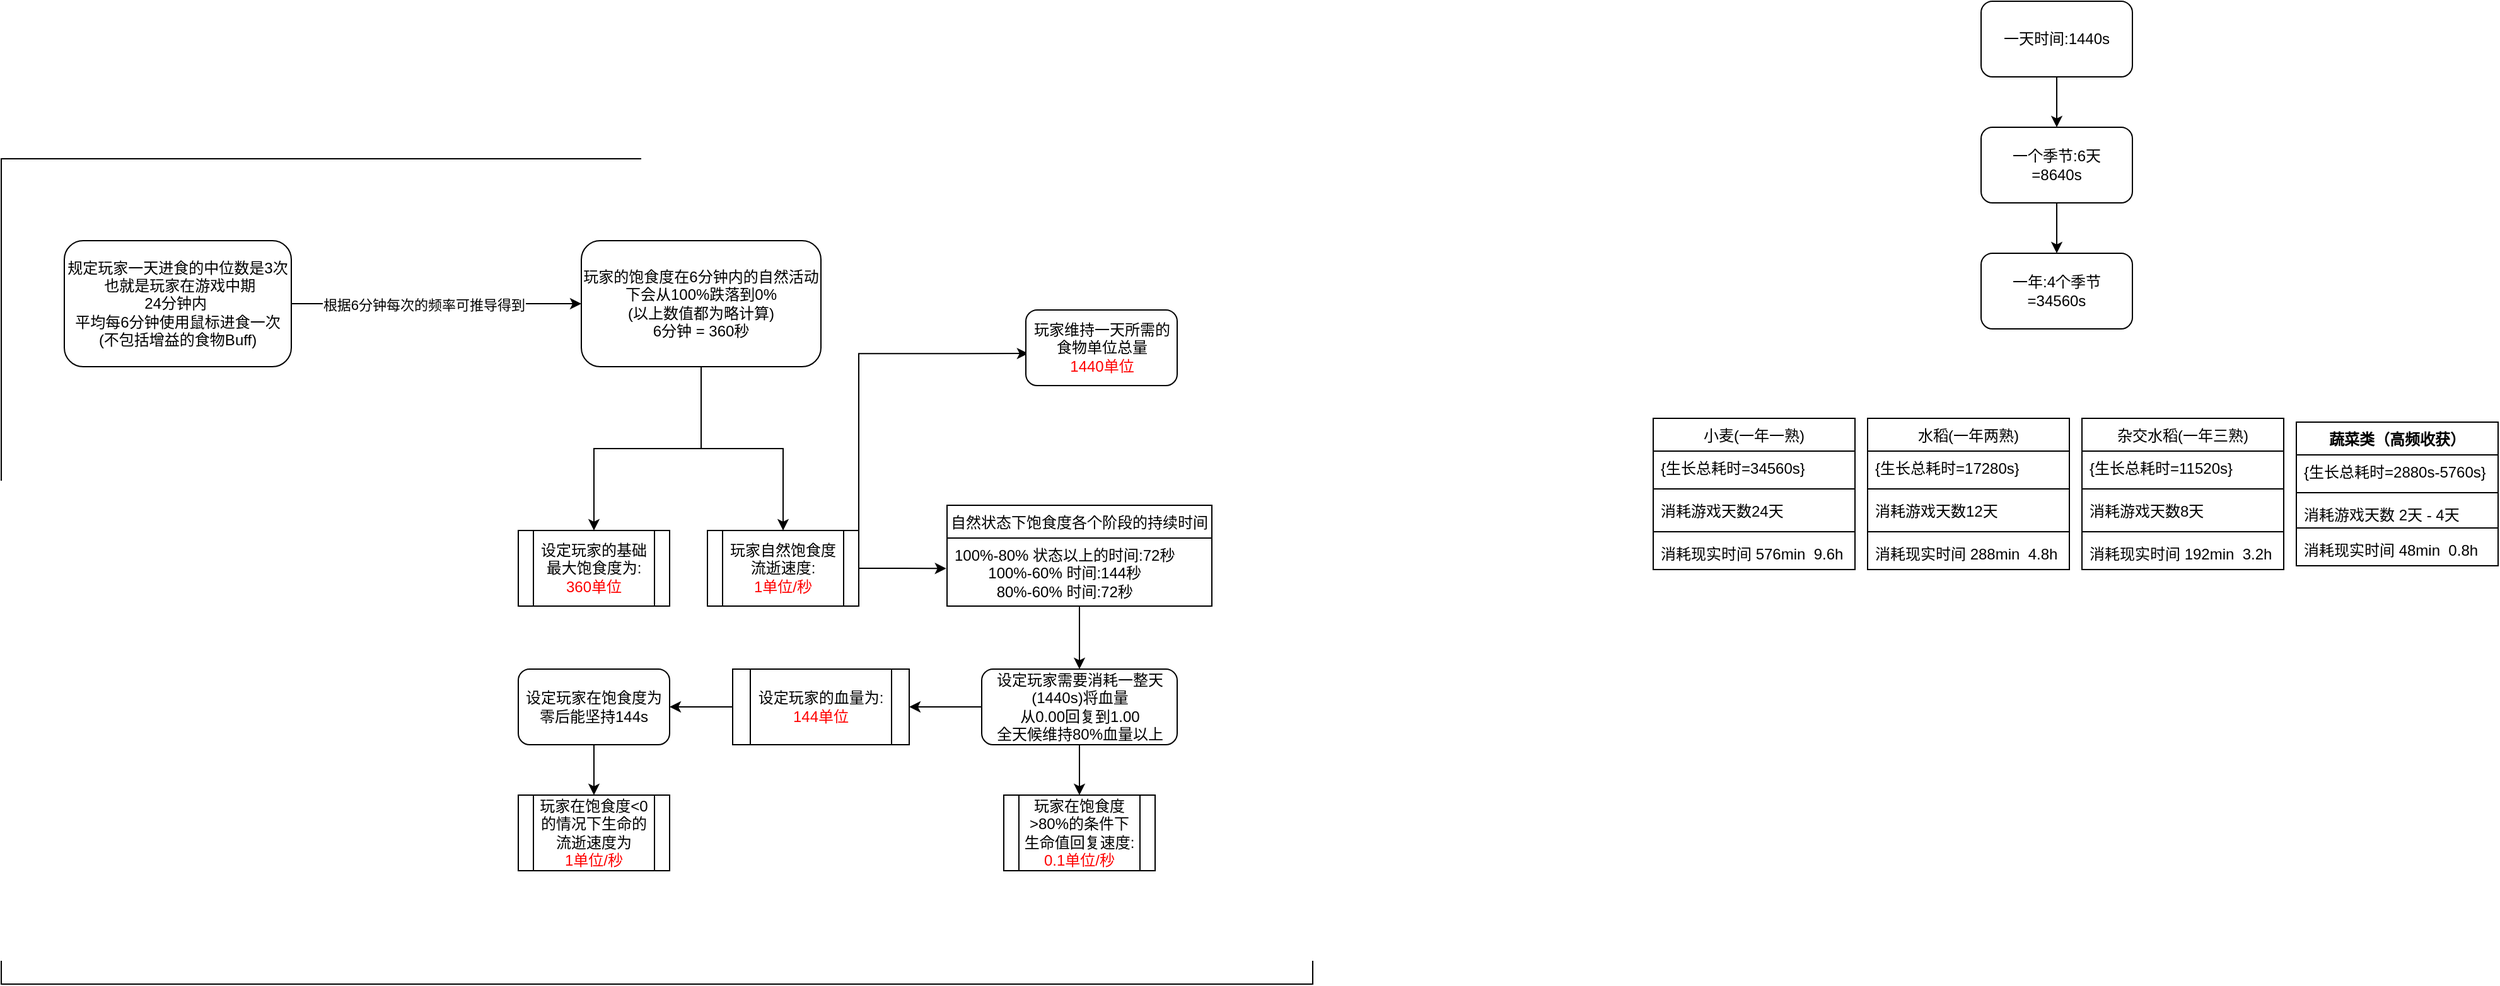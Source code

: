 <mxfile version="26.2.15">
  <diagram id="bRi_iZHggD-AGo6ihj1B" name="5/19">
    <mxGraphModel dx="1554" dy="922" grid="1" gridSize="10" guides="1" tooltips="1" connect="1" arrows="1" fold="1" page="1" pageScale="1" pageWidth="827" pageHeight="1169" math="0" shadow="0">
      <root>
        <mxCell id="0" />
        <mxCell id="1" parent="0" />
        <mxCell id="Qvv5qwY-nP6G416FZWJI-56" value="" style="rounded=0;whiteSpace=wrap;html=1;" vertex="1" parent="1">
          <mxGeometry x="30" y="435" width="1040" height="655" as="geometry" />
        </mxCell>
        <mxCell id="Qvv5qwY-nP6G416FZWJI-3" value="规定玩家一天进食的中位数是3次&lt;div&gt;&amp;nbsp;也就是玩家在游戏中期&lt;/div&gt;&lt;div&gt;&lt;span style=&quot;background-color: transparent; color: light-dark(rgb(0, 0, 0), rgb(255, 255, 255));&quot;&gt;24分钟内&amp;nbsp;&lt;/span&gt;&lt;/div&gt;&lt;div&gt;平均每6分钟使用鼠标进食一次(不包括增益的食物Buff)&lt;/div&gt;" style="rounded=1;whiteSpace=wrap;html=1;" vertex="1" parent="1">
          <mxGeometry x="80" y="500" width="180" height="100" as="geometry" />
        </mxCell>
        <mxCell id="Qvv5qwY-nP6G416FZWJI-11" style="edgeStyle=orthogonalEdgeStyle;rounded=0;orthogonalLoop=1;jettySize=auto;html=1;entryX=0.5;entryY=0;entryDx=0;entryDy=0;" edge="1" parent="1" source="Qvv5qwY-nP6G416FZWJI-7" target="Qvv5qwY-nP6G416FZWJI-10">
          <mxGeometry relative="1" as="geometry" />
        </mxCell>
        <mxCell id="Qvv5qwY-nP6G416FZWJI-14" style="edgeStyle=orthogonalEdgeStyle;rounded=0;orthogonalLoop=1;jettySize=auto;html=1;entryX=0.5;entryY=0;entryDx=0;entryDy=0;" edge="1" parent="1" source="Qvv5qwY-nP6G416FZWJI-7" target="Qvv5qwY-nP6G416FZWJI-13">
          <mxGeometry relative="1" as="geometry" />
        </mxCell>
        <mxCell id="Qvv5qwY-nP6G416FZWJI-7" value="玩家的饱食度在6分钟内的自然活动&lt;div&gt;下会从100%跌落到0%&lt;/div&gt;&lt;div&gt;(以上数值都为略计算)&lt;div&gt;6分钟 = 360秒&lt;/div&gt;&lt;/div&gt;" style="rounded=1;whiteSpace=wrap;html=1;" vertex="1" parent="1">
          <mxGeometry x="490" y="500" width="190" height="100" as="geometry" />
        </mxCell>
        <mxCell id="Qvv5qwY-nP6G416FZWJI-8" style="edgeStyle=orthogonalEdgeStyle;rounded=0;orthogonalLoop=1;jettySize=auto;html=1;entryX=0;entryY=0.5;entryDx=0;entryDy=0;" edge="1" parent="1" source="Qvv5qwY-nP6G416FZWJI-3" target="Qvv5qwY-nP6G416FZWJI-7">
          <mxGeometry relative="1" as="geometry">
            <mxPoint x="490" y="550" as="targetPoint" />
          </mxGeometry>
        </mxCell>
        <mxCell id="Qvv5qwY-nP6G416FZWJI-9" value="根据6分钟每次的频率可推导得到" style="edgeLabel;html=1;align=center;verticalAlign=middle;resizable=0;points=[];" vertex="1" connectable="0" parent="Qvv5qwY-nP6G416FZWJI-8">
          <mxGeometry x="-0.085" y="-1" relative="1" as="geometry">
            <mxPoint as="offset" />
          </mxGeometry>
        </mxCell>
        <mxCell id="Qvv5qwY-nP6G416FZWJI-10" value="&lt;div&gt;设定玩家的基础最大饱食度为:&lt;/div&gt;&lt;div&gt;&lt;font style=&quot;color: rgb(255, 0, 0);&quot;&gt;360单位&lt;/font&gt;&lt;/div&gt;" style="shape=process;whiteSpace=wrap;html=1;backgroundOutline=1;" vertex="1" parent="1">
          <mxGeometry x="440" y="730" width="120" height="60" as="geometry" />
        </mxCell>
        <mxCell id="Qvv5qwY-nP6G416FZWJI-22" style="edgeStyle=orthogonalEdgeStyle;rounded=0;orthogonalLoop=1;jettySize=auto;html=1;entryX=-0.003;entryY=0.447;entryDx=0;entryDy=0;entryPerimeter=0;" edge="1" parent="1" source="Qvv5qwY-nP6G416FZWJI-13" target="Qvv5qwY-nP6G416FZWJI-24">
          <mxGeometry relative="1" as="geometry">
            <mxPoint x="750" y="760" as="targetPoint" />
          </mxGeometry>
        </mxCell>
        <mxCell id="Qvv5qwY-nP6G416FZWJI-49" style="edgeStyle=orthogonalEdgeStyle;rounded=0;orthogonalLoop=1;jettySize=auto;html=1;entryX=0.016;entryY=0.576;entryDx=0;entryDy=0;entryPerimeter=0;" edge="1" parent="1" source="Qvv5qwY-nP6G416FZWJI-13" target="Qvv5qwY-nP6G416FZWJI-47">
          <mxGeometry relative="1" as="geometry">
            <mxPoint x="830" y="590" as="targetPoint" />
            <Array as="points">
              <mxPoint x="710" y="590" />
            </Array>
          </mxGeometry>
        </mxCell>
        <mxCell id="Qvv5qwY-nP6G416FZWJI-13" value="玩家自然饱食度流逝速度:&lt;div&gt;&lt;font style=&quot;color: rgb(255, 0, 0);&quot;&gt;1单位/秒&lt;/font&gt;&lt;/div&gt;" style="shape=process;whiteSpace=wrap;html=1;backgroundOutline=1;" vertex="1" parent="1">
          <mxGeometry x="590" y="730" width="120" height="60" as="geometry" />
        </mxCell>
        <mxCell id="Qvv5qwY-nP6G416FZWJI-45" value="" style="edgeStyle=orthogonalEdgeStyle;rounded=0;orthogonalLoop=1;jettySize=auto;html=1;" edge="1" parent="1" source="Qvv5qwY-nP6G416FZWJI-17" target="Qvv5qwY-nP6G416FZWJI-42">
          <mxGeometry relative="1" as="geometry" />
        </mxCell>
        <mxCell id="Qvv5qwY-nP6G416FZWJI-17" value="设定玩家的血量为:&lt;div&gt;&lt;font style=&quot;color: rgb(255, 0, 0);&quot;&gt;144单位&lt;/font&gt;&lt;/div&gt;" style="shape=process;whiteSpace=wrap;html=1;backgroundOutline=1;" vertex="1" parent="1">
          <mxGeometry x="610" y="840" width="140" height="60" as="geometry" />
        </mxCell>
        <mxCell id="Qvv5qwY-nP6G416FZWJI-19" value="玩家在饱食度&amp;lt;0的情况下生命的流逝速度为&lt;div&gt;&lt;font style=&quot;color: rgb(255, 0, 0);&quot;&gt;1单位/秒&lt;/font&gt;&lt;/div&gt;" style="shape=process;whiteSpace=wrap;html=1;backgroundOutline=1;" vertex="1" parent="1">
          <mxGeometry x="440" y="940" width="120" height="60" as="geometry" />
        </mxCell>
        <mxCell id="Qvv5qwY-nP6G416FZWJI-36" style="edgeStyle=orthogonalEdgeStyle;rounded=0;orthogonalLoop=1;jettySize=auto;html=1;entryX=0.5;entryY=0;entryDx=0;entryDy=0;" edge="1" parent="1" source="Qvv5qwY-nP6G416FZWJI-23" target="Qvv5qwY-nP6G416FZWJI-34">
          <mxGeometry relative="1" as="geometry" />
        </mxCell>
        <mxCell id="Qvv5qwY-nP6G416FZWJI-23" value="&lt;span style=&quot;font-weight: 400;&quot;&gt;自然状态下&lt;/span&gt;&lt;span style=&quot;color: light-dark(rgb(0, 0, 0), rgb(255, 255, 255)); font-weight: 400; background-color: transparent;&quot;&gt;饱食度各个阶段的持续时间&lt;/span&gt;" style="swimlane;fontStyle=1;align=center;verticalAlign=top;childLayout=stackLayout;horizontal=1;startSize=26;horizontalStack=0;resizeParent=1;resizeParentMax=0;resizeLast=0;collapsible=1;marginBottom=0;whiteSpace=wrap;html=1;" vertex="1" parent="1">
          <mxGeometry x="780" y="710" width="210" height="80" as="geometry" />
        </mxCell>
        <mxCell id="Qvv5qwY-nP6G416FZWJI-24" value="&lt;span style=&quot;text-align: center; background-color: transparent; color: light-dark(rgb(0, 0, 0), rgb(255, 255, 255));&quot;&gt;100%-80% 状态以上的时间:72秒&lt;/span&gt;&lt;div&gt;&lt;div style=&quot;text-align: center;&quot;&gt;100%-60% 时间:144秒&lt;/div&gt;&lt;div style=&quot;text-align: center;&quot;&gt;80%-60% 时间:72秒&lt;/div&gt;&lt;div&gt;&lt;br&gt;&lt;/div&gt;&lt;/div&gt;" style="text;strokeColor=none;fillColor=none;align=left;verticalAlign=top;spacingLeft=4;spacingRight=4;overflow=hidden;rotatable=0;points=[[0,0.5],[1,0.5]];portConstraint=eastwest;whiteSpace=wrap;html=1;" vertex="1" parent="Qvv5qwY-nP6G416FZWJI-23">
          <mxGeometry y="26" width="210" height="54" as="geometry" />
        </mxCell>
        <mxCell id="Qvv5qwY-nP6G416FZWJI-32" value="玩家在饱食度&amp;gt;80%的条件下&lt;div&gt;生命值回复速度:&lt;/div&gt;&lt;div&gt;&lt;font style=&quot;color: rgb(255, 0, 0);&quot;&gt;0.1单位/秒&lt;/font&gt;&lt;/div&gt;" style="shape=process;whiteSpace=wrap;html=1;backgroundOutline=1;" vertex="1" parent="1">
          <mxGeometry x="825" y="940" width="120" height="60" as="geometry" />
        </mxCell>
        <mxCell id="Qvv5qwY-nP6G416FZWJI-37" value="" style="edgeStyle=orthogonalEdgeStyle;rounded=0;orthogonalLoop=1;jettySize=auto;html=1;" edge="1" parent="1" source="Qvv5qwY-nP6G416FZWJI-34" target="Qvv5qwY-nP6G416FZWJI-32">
          <mxGeometry relative="1" as="geometry" />
        </mxCell>
        <mxCell id="Qvv5qwY-nP6G416FZWJI-41" value="" style="edgeStyle=orthogonalEdgeStyle;rounded=0;orthogonalLoop=1;jettySize=auto;html=1;" edge="1" parent="1" source="Qvv5qwY-nP6G416FZWJI-34" target="Qvv5qwY-nP6G416FZWJI-17">
          <mxGeometry relative="1" as="geometry" />
        </mxCell>
        <mxCell id="Qvv5qwY-nP6G416FZWJI-34" value="设定玩家需要消耗一整天(1440s)将血量&lt;div&gt;从0.00回复到1.00&lt;/div&gt;&lt;div&gt;全天候维持80%血量以上&lt;/div&gt;" style="rounded=1;whiteSpace=wrap;html=1;" vertex="1" parent="1">
          <mxGeometry x="807.5" y="840" width="155" height="60" as="geometry" />
        </mxCell>
        <mxCell id="Qvv5qwY-nP6G416FZWJI-44" value="" style="edgeStyle=orthogonalEdgeStyle;rounded=0;orthogonalLoop=1;jettySize=auto;html=1;" edge="1" parent="1" source="Qvv5qwY-nP6G416FZWJI-42" target="Qvv5qwY-nP6G416FZWJI-19">
          <mxGeometry relative="1" as="geometry" />
        </mxCell>
        <mxCell id="Qvv5qwY-nP6G416FZWJI-42" value="设定玩家在饱食度为零后能坚持144s" style="rounded=1;whiteSpace=wrap;html=1;" vertex="1" parent="1">
          <mxGeometry x="440" y="840" width="120" height="60" as="geometry" />
        </mxCell>
        <mxCell id="Qvv5qwY-nP6G416FZWJI-47" value="玩家维持一天所需的食物单位总量&lt;div&gt;&lt;font style=&quot;color: rgb(255, 0, 0);&quot;&gt;1440单位&lt;/font&gt;&lt;/div&gt;" style="rounded=1;whiteSpace=wrap;html=1;" vertex="1" parent="1">
          <mxGeometry x="842.5" y="555" width="120" height="60" as="geometry" />
        </mxCell>
        <mxCell id="Qvv5qwY-nP6G416FZWJI-53" style="edgeStyle=orthogonalEdgeStyle;rounded=0;orthogonalLoop=1;jettySize=auto;html=1;entryX=0.5;entryY=0;entryDx=0;entryDy=0;" edge="1" parent="1" source="Qvv5qwY-nP6G416FZWJI-50" target="Qvv5qwY-nP6G416FZWJI-51">
          <mxGeometry relative="1" as="geometry" />
        </mxCell>
        <mxCell id="Qvv5qwY-nP6G416FZWJI-50" value="一天时间:1440s" style="rounded=1;whiteSpace=wrap;html=1;" vertex="1" parent="1">
          <mxGeometry x="1600" y="310" width="120" height="60" as="geometry" />
        </mxCell>
        <mxCell id="Qvv5qwY-nP6G416FZWJI-55" style="edgeStyle=orthogonalEdgeStyle;rounded=0;orthogonalLoop=1;jettySize=auto;html=1;entryX=0.5;entryY=0;entryDx=0;entryDy=0;" edge="1" parent="1" source="Qvv5qwY-nP6G416FZWJI-51" target="Qvv5qwY-nP6G416FZWJI-54">
          <mxGeometry relative="1" as="geometry" />
        </mxCell>
        <mxCell id="Qvv5qwY-nP6G416FZWJI-51" value="一个季节:&lt;span style=&quot;background-color: transparent; color: light-dark(rgb(0, 0, 0), rgb(255, 255, 255));&quot;&gt;6天&lt;/span&gt;&lt;div&gt;&lt;span style=&quot;background-color: transparent; color: light-dark(rgb(0, 0, 0), rgb(255, 255, 255));&quot;&gt;=8640s&lt;/span&gt;&lt;/div&gt;" style="rounded=1;whiteSpace=wrap;html=1;" vertex="1" parent="1">
          <mxGeometry x="1600" y="410" width="120" height="60" as="geometry" />
        </mxCell>
        <mxCell id="Qvv5qwY-nP6G416FZWJI-54" value="一年:4个季节&lt;div&gt;=34560s&lt;/div&gt;" style="rounded=1;whiteSpace=wrap;html=1;" vertex="1" parent="1">
          <mxGeometry x="1600" y="510" width="120" height="60" as="geometry" />
        </mxCell>
        <mxCell id="Qvv5qwY-nP6G416FZWJI-61" value="&lt;span style=&quot;font-weight: 400;&quot;&gt;小麦(一年一熟)&lt;/span&gt;" style="swimlane;fontStyle=1;align=center;verticalAlign=top;childLayout=stackLayout;horizontal=1;startSize=26;horizontalStack=0;resizeParent=1;resizeParentMax=0;resizeLast=0;collapsible=1;marginBottom=0;whiteSpace=wrap;html=1;" vertex="1" parent="1">
          <mxGeometry x="1340" y="641" width="160" height="120" as="geometry" />
        </mxCell>
        <mxCell id="Qvv5qwY-nP6G416FZWJI-62" value="&lt;span style=&quot;text-align: center;&quot;&gt;{生长总耗时=34560s}&lt;/span&gt;" style="text;strokeColor=none;fillColor=none;align=left;verticalAlign=top;spacingLeft=4;spacingRight=4;overflow=hidden;rotatable=0;points=[[0,0.5],[1,0.5]];portConstraint=eastwest;whiteSpace=wrap;html=1;" vertex="1" parent="Qvv5qwY-nP6G416FZWJI-61">
          <mxGeometry y="26" width="160" height="26" as="geometry" />
        </mxCell>
        <mxCell id="Qvv5qwY-nP6G416FZWJI-63" value="" style="line;strokeWidth=1;fillColor=none;align=left;verticalAlign=middle;spacingTop=-1;spacingLeft=3;spacingRight=3;rotatable=0;labelPosition=right;points=[];portConstraint=eastwest;strokeColor=inherit;" vertex="1" parent="Qvv5qwY-nP6G416FZWJI-61">
          <mxGeometry y="52" width="160" height="8" as="geometry" />
        </mxCell>
        <mxCell id="Qvv5qwY-nP6G416FZWJI-64" value="消耗游戏天数24天&lt;div&gt;&lt;br&gt;&lt;/div&gt;" style="text;strokeColor=none;fillColor=none;align=left;verticalAlign=top;spacingLeft=4;spacingRight=4;overflow=hidden;rotatable=0;points=[[0,0.5],[1,0.5]];portConstraint=eastwest;whiteSpace=wrap;html=1;" vertex="1" parent="Qvv5qwY-nP6G416FZWJI-61">
          <mxGeometry y="60" width="160" height="26" as="geometry" />
        </mxCell>
        <mxCell id="Qvv5qwY-nP6G416FZWJI-78" value="" style="line;strokeWidth=1;fillColor=none;align=left;verticalAlign=middle;spacingTop=-1;spacingLeft=3;spacingRight=3;rotatable=0;labelPosition=right;points=[];portConstraint=eastwest;strokeColor=inherit;" vertex="1" parent="Qvv5qwY-nP6G416FZWJI-61">
          <mxGeometry y="86" width="160" height="8" as="geometry" />
        </mxCell>
        <mxCell id="Qvv5qwY-nP6G416FZWJI-77" value="&lt;div&gt;消耗现实时间 576min&amp;nbsp; 9.6h&lt;/div&gt;" style="text;strokeColor=none;fillColor=none;align=left;verticalAlign=top;spacingLeft=4;spacingRight=4;overflow=hidden;rotatable=0;points=[[0,0.5],[1,0.5]];portConstraint=eastwest;whiteSpace=wrap;html=1;" vertex="1" parent="Qvv5qwY-nP6G416FZWJI-61">
          <mxGeometry y="94" width="160" height="26" as="geometry" />
        </mxCell>
        <mxCell id="Qvv5qwY-nP6G416FZWJI-65" value="&lt;span style=&quot;font-weight: 400;&quot;&gt;水稻(一年两熟&lt;/span&gt;&lt;span style=&quot;color: light-dark(rgb(0, 0, 0), rgb(255, 255, 255)); font-weight: 400; background-color: transparent;&quot;&gt;)&lt;/span&gt;" style="swimlane;fontStyle=1;align=center;verticalAlign=top;childLayout=stackLayout;horizontal=1;startSize=26;horizontalStack=0;resizeParent=1;resizeParentMax=0;resizeLast=0;collapsible=1;marginBottom=0;whiteSpace=wrap;html=1;" vertex="1" parent="1">
          <mxGeometry x="1510" y="641" width="160" height="120" as="geometry" />
        </mxCell>
        <mxCell id="Qvv5qwY-nP6G416FZWJI-66" value="&lt;span style=&quot;text-align: center;&quot;&gt;{生长总耗时=17280s}&lt;/span&gt;" style="text;strokeColor=none;fillColor=none;align=left;verticalAlign=top;spacingLeft=4;spacingRight=4;overflow=hidden;rotatable=0;points=[[0,0.5],[1,0.5]];portConstraint=eastwest;whiteSpace=wrap;html=1;" vertex="1" parent="Qvv5qwY-nP6G416FZWJI-65">
          <mxGeometry y="26" width="160" height="26" as="geometry" />
        </mxCell>
        <mxCell id="Qvv5qwY-nP6G416FZWJI-67" value="" style="line;strokeWidth=1;fillColor=none;align=left;verticalAlign=middle;spacingTop=-1;spacingLeft=3;spacingRight=3;rotatable=0;labelPosition=right;points=[];portConstraint=eastwest;strokeColor=inherit;" vertex="1" parent="Qvv5qwY-nP6G416FZWJI-65">
          <mxGeometry y="52" width="160" height="8" as="geometry" />
        </mxCell>
        <mxCell id="Qvv5qwY-nP6G416FZWJI-68" value="消耗游戏天数12天" style="text;strokeColor=none;fillColor=none;align=left;verticalAlign=top;spacingLeft=4;spacingRight=4;overflow=hidden;rotatable=0;points=[[0,0.5],[1,0.5]];portConstraint=eastwest;whiteSpace=wrap;html=1;" vertex="1" parent="Qvv5qwY-nP6G416FZWJI-65">
          <mxGeometry y="60" width="160" height="26" as="geometry" />
        </mxCell>
        <mxCell id="Qvv5qwY-nP6G416FZWJI-79" value="" style="line;strokeWidth=1;fillColor=none;align=left;verticalAlign=middle;spacingTop=-1;spacingLeft=3;spacingRight=3;rotatable=0;labelPosition=right;points=[];portConstraint=eastwest;strokeColor=inherit;" vertex="1" parent="Qvv5qwY-nP6G416FZWJI-65">
          <mxGeometry y="86" width="160" height="8" as="geometry" />
        </mxCell>
        <mxCell id="Qvv5qwY-nP6G416FZWJI-80" value="&lt;div&gt;消耗现实时间 288min&amp;nbsp; 4.8h&lt;/div&gt;" style="text;strokeColor=none;fillColor=none;align=left;verticalAlign=top;spacingLeft=4;spacingRight=4;overflow=hidden;rotatable=0;points=[[0,0.5],[1,0.5]];portConstraint=eastwest;whiteSpace=wrap;html=1;" vertex="1" parent="Qvv5qwY-nP6G416FZWJI-65">
          <mxGeometry y="94" width="160" height="26" as="geometry" />
        </mxCell>
        <mxCell id="Qvv5qwY-nP6G416FZWJI-69" value="&lt;span style=&quot;font-weight: 400;&quot;&gt;杂交水稻(一年三熟&lt;/span&gt;&lt;span style=&quot;color: light-dark(rgb(0, 0, 0), rgb(255, 255, 255)); font-weight: 400; background-color: transparent;&quot;&gt;)&lt;/span&gt;" style="swimlane;fontStyle=1;align=center;verticalAlign=top;childLayout=stackLayout;horizontal=1;startSize=26;horizontalStack=0;resizeParent=1;resizeParentMax=0;resizeLast=0;collapsible=1;marginBottom=0;whiteSpace=wrap;html=1;" vertex="1" parent="1">
          <mxGeometry x="1680" y="641" width="160" height="120" as="geometry" />
        </mxCell>
        <mxCell id="Qvv5qwY-nP6G416FZWJI-70" value="&lt;span style=&quot;text-align: center;&quot;&gt;{生长总耗时=11520s}&lt;/span&gt;&lt;div&gt;&lt;span style=&quot;text-align: center;&quot;&gt;&lt;br&gt;&lt;/span&gt;&lt;/div&gt;" style="text;strokeColor=none;fillColor=none;align=left;verticalAlign=top;spacingLeft=4;spacingRight=4;overflow=hidden;rotatable=0;points=[[0,0.5],[1,0.5]];portConstraint=eastwest;whiteSpace=wrap;html=1;" vertex="1" parent="Qvv5qwY-nP6G416FZWJI-69">
          <mxGeometry y="26" width="160" height="26" as="geometry" />
        </mxCell>
        <mxCell id="Qvv5qwY-nP6G416FZWJI-71" value="" style="line;strokeWidth=1;fillColor=none;align=left;verticalAlign=middle;spacingTop=-1;spacingLeft=3;spacingRight=3;rotatable=0;labelPosition=right;points=[];portConstraint=eastwest;strokeColor=inherit;" vertex="1" parent="Qvv5qwY-nP6G416FZWJI-69">
          <mxGeometry y="52" width="160" height="8" as="geometry" />
        </mxCell>
        <mxCell id="Qvv5qwY-nP6G416FZWJI-72" value="消耗游戏天数8天" style="text;strokeColor=none;fillColor=none;align=left;verticalAlign=top;spacingLeft=4;spacingRight=4;overflow=hidden;rotatable=0;points=[[0,0.5],[1,0.5]];portConstraint=eastwest;whiteSpace=wrap;html=1;" vertex="1" parent="Qvv5qwY-nP6G416FZWJI-69">
          <mxGeometry y="60" width="160" height="26" as="geometry" />
        </mxCell>
        <mxCell id="Qvv5qwY-nP6G416FZWJI-85" value="" style="line;strokeWidth=1;fillColor=none;align=left;verticalAlign=middle;spacingTop=-1;spacingLeft=3;spacingRight=3;rotatable=0;labelPosition=right;points=[];portConstraint=eastwest;strokeColor=inherit;" vertex="1" parent="Qvv5qwY-nP6G416FZWJI-69">
          <mxGeometry y="86" width="160" height="8" as="geometry" />
        </mxCell>
        <mxCell id="Qvv5qwY-nP6G416FZWJI-86" value="&lt;div&gt;消耗现实时间 192min&amp;nbsp; 3.2h&lt;/div&gt;" style="text;strokeColor=none;fillColor=none;align=left;verticalAlign=top;spacingLeft=4;spacingRight=4;overflow=hidden;rotatable=0;points=[[0,0.5],[1,0.5]];portConstraint=eastwest;whiteSpace=wrap;html=1;" vertex="1" parent="Qvv5qwY-nP6G416FZWJI-69">
          <mxGeometry y="94" width="160" height="26" as="geometry" />
        </mxCell>
        <mxCell id="Qvv5qwY-nP6G416FZWJI-73" value="蔬菜类（高频收获）" style="swimlane;fontStyle=1;align=center;verticalAlign=top;childLayout=stackLayout;horizontal=1;startSize=26;horizontalStack=0;resizeParent=1;resizeParentMax=0;resizeLast=0;collapsible=1;marginBottom=0;whiteSpace=wrap;html=1;" vertex="1" parent="1">
          <mxGeometry x="1850" y="644" width="160" height="114" as="geometry" />
        </mxCell>
        <mxCell id="Qvv5qwY-nP6G416FZWJI-74" value="&lt;span style=&quot;text-align: center;&quot;&gt;{生长总耗时=2880s-5760s}&lt;/span&gt;&lt;div&gt;&lt;span style=&quot;text-align: center;&quot;&gt;&lt;br&gt;&lt;/span&gt;&lt;/div&gt;" style="text;strokeColor=none;fillColor=none;align=left;verticalAlign=top;spacingLeft=4;spacingRight=4;overflow=hidden;rotatable=0;points=[[0,0.5],[1,0.5]];portConstraint=eastwest;whiteSpace=wrap;html=1;" vertex="1" parent="Qvv5qwY-nP6G416FZWJI-73">
          <mxGeometry y="26" width="160" height="26" as="geometry" />
        </mxCell>
        <mxCell id="Qvv5qwY-nP6G416FZWJI-75" value="" style="line;strokeWidth=1;fillColor=none;align=left;verticalAlign=middle;spacingTop=-1;spacingLeft=3;spacingRight=3;rotatable=0;labelPosition=right;points=[];portConstraint=eastwest;strokeColor=inherit;" vertex="1" parent="Qvv5qwY-nP6G416FZWJI-73">
          <mxGeometry y="52" width="160" height="8" as="geometry" />
        </mxCell>
        <mxCell id="Qvv5qwY-nP6G416FZWJI-76" value="消耗游戏天数 2天 - 4天&lt;div&gt;&lt;br&gt;&lt;/div&gt;" style="text;strokeColor=none;fillColor=none;align=left;verticalAlign=top;spacingLeft=4;spacingRight=4;overflow=hidden;rotatable=0;points=[[0,0.5],[1,0.5]];portConstraint=eastwest;whiteSpace=wrap;html=1;" vertex="1" parent="Qvv5qwY-nP6G416FZWJI-73">
          <mxGeometry y="60" width="160" height="20" as="geometry" />
        </mxCell>
        <mxCell id="Qvv5qwY-nP6G416FZWJI-87" value="" style="line;strokeWidth=1;fillColor=none;align=left;verticalAlign=middle;spacingTop=-1;spacingLeft=3;spacingRight=3;rotatable=0;labelPosition=right;points=[];portConstraint=eastwest;strokeColor=inherit;" vertex="1" parent="Qvv5qwY-nP6G416FZWJI-73">
          <mxGeometry y="80" width="160" height="8" as="geometry" />
        </mxCell>
        <mxCell id="Qvv5qwY-nP6G416FZWJI-88" value="&lt;div&gt;消耗现实时间 48min&amp;nbsp; 0.8h&lt;/div&gt;" style="text;strokeColor=none;fillColor=none;align=left;verticalAlign=top;spacingLeft=4;spacingRight=4;overflow=hidden;rotatable=0;points=[[0,0.5],[1,0.5]];portConstraint=eastwest;whiteSpace=wrap;html=1;" vertex="1" parent="Qvv5qwY-nP6G416FZWJI-73">
          <mxGeometry y="88" width="160" height="26" as="geometry" />
        </mxCell>
      </root>
    </mxGraphModel>
  </diagram>
</mxfile>
